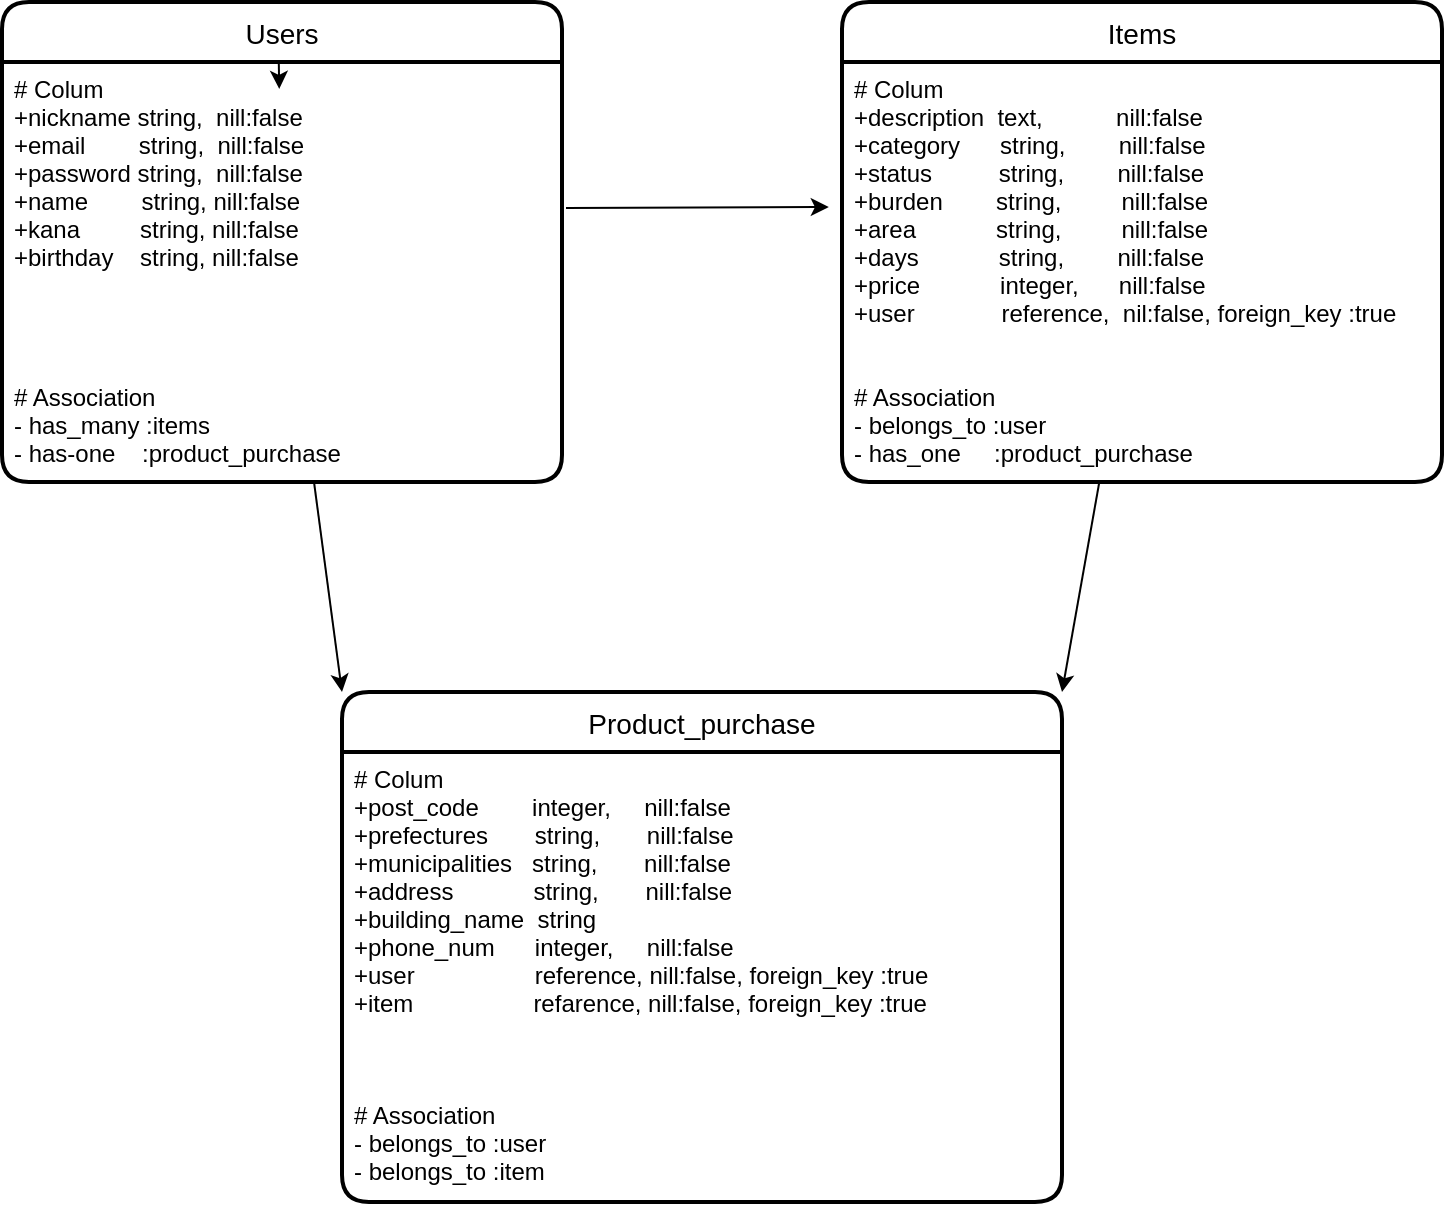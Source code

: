 <mxfile>
    <diagram id="pg9WROKZoqQo3NpaRyr3" name="ページ1">
        <mxGraphModel dx="329" dy="680" grid="1" gridSize="10" guides="1" tooltips="1" connect="1" arrows="1" fold="1" page="1" pageScale="1" pageWidth="827" pageHeight="1169" math="0" shadow="0">
            <root>
                <mxCell id="0"/>
                <mxCell id="1" parent="0"/>
                <mxCell id="23" style="edgeStyle=none;html=1;entryX=0;entryY=0;entryDx=0;entryDy=0;" edge="1" parent="1" source="16" target="20">
                    <mxGeometry relative="1" as="geometry"/>
                </mxCell>
                <object label="Users" id="16">
                    <mxCell style="swimlane;childLayout=stackLayout;horizontal=1;startSize=30;horizontalStack=0;rounded=1;fontSize=14;fontStyle=0;strokeWidth=2;resizeParent=0;resizeLast=1;shadow=0;dashed=0;align=center;" vertex="1" parent="1">
                        <mxGeometry x="40" y="40" width="280" height="240" as="geometry"/>
                    </mxCell>
                </object>
                <mxCell id="26" style="edgeStyle=none;html=1;entryX=0.495;entryY=0.181;entryDx=0;entryDy=0;entryPerimeter=0;" edge="1" parent="16" source="25" target="16">
                    <mxGeometry relative="1" as="geometry"/>
                </mxCell>
                <mxCell id="25" value="# Colum&#10;+nickname string,  nill:false&#10;+email        string,  nill:false&#10;+password string,  nill:false&#10;+name        string, nill:false&#10;+kana         string, nill:false&#10;+birthday    string, nill:false&#10;&#10;&#10;&#10;&#10;# Association&#10;- has_many :items&#10;- has-one    :product_purchase" style="align=left;strokeColor=none;fillColor=none;spacingLeft=4;fontSize=12;verticalAlign=top;resizable=0;rotatable=0;part=1;" vertex="1" parent="16">
                    <mxGeometry y="30" width="280" height="210" as="geometry"/>
                </mxCell>
                <mxCell id="24" style="edgeStyle=none;html=1;entryX=1;entryY=0;entryDx=0;entryDy=0;" edge="1" parent="1" source="18" target="20">
                    <mxGeometry relative="1" as="geometry"/>
                </mxCell>
                <mxCell id="18" value="Items" style="swimlane;childLayout=stackLayout;horizontal=1;startSize=30;horizontalStack=0;rounded=1;fontSize=14;fontStyle=0;strokeWidth=2;resizeParent=0;resizeLast=1;shadow=0;dashed=0;align=center;" vertex="1" parent="1">
                    <mxGeometry x="460" y="40" width="300" height="240" as="geometry"/>
                </mxCell>
                <mxCell id="19" value="# Colum&#10;+description  text,           nill:false&#10;+category      string,        nill:false&#10;+status          string,        nill:false&#10;+burden        string,         nill:false&#10;+area            string,         nill:false &#10;+days            string,        nill:false&#10;+price            integer,      nill:false &#10;+user             reference,  nil:false, foreign_key :true&#10;&#10;&#10;# Association&#10;- belongs_to :user&#10;- has_one     :product_purchase" style="align=left;strokeColor=none;fillColor=none;spacingLeft=4;fontSize=12;verticalAlign=top;resizable=0;rotatable=0;part=1;" vertex="1" parent="18">
                    <mxGeometry y="30" width="300" height="210" as="geometry"/>
                </mxCell>
                <mxCell id="20" value="Product_purchase" style="swimlane;childLayout=stackLayout;horizontal=1;startSize=30;horizontalStack=0;rounded=1;fontSize=14;fontStyle=0;strokeWidth=2;resizeParent=0;resizeLast=1;shadow=0;dashed=0;align=center;" vertex="1" parent="1">
                    <mxGeometry x="210" y="385" width="360" height="255" as="geometry"/>
                </mxCell>
                <mxCell id="21" value="# Colum&#10;+post_code        integer,     nill:false&#10;+prefectures       string,       nill:false&#10;+municipalities   string,       nill:false&#10;+address            string,       nill:false &#10;+building_name  string&#10;+phone_num      integer,     nill:false&#10;+user                  reference, nill:false, foreign_key :true&#10;+item                  refarence, nill:false, foreign_key :true&#10;&#10;&#10;&#10;# Association&#10;- belongs_to :user&#10;- belongs_to :item" style="align=left;strokeColor=none;fillColor=none;spacingLeft=4;fontSize=12;verticalAlign=top;resizable=0;rotatable=0;part=1;" vertex="1" parent="20">
                    <mxGeometry y="30" width="360" height="225" as="geometry"/>
                </mxCell>
                <mxCell id="22" style="edgeStyle=none;html=1;entryX=-0.022;entryY=0.331;entryDx=0;entryDy=0;entryPerimeter=0;" edge="1" parent="1">
                    <mxGeometry relative="1" as="geometry">
                        <mxPoint x="322" y="143" as="sourcePoint"/>
                        <mxPoint x="453.4" y="142.51" as="targetPoint"/>
                    </mxGeometry>
                </mxCell>
            </root>
        </mxGraphModel>
    </diagram>
</mxfile>